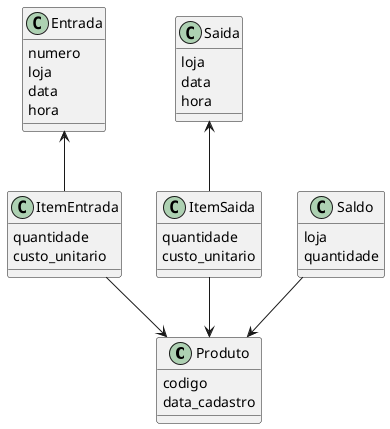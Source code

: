 @startuml modelo
class Produto{
	codigo
	data_cadastro
}

class ItemEntrada{
	quantidade
	custo_unitario
}

class Entrada{
	numero
	loja
	data
	hora
}

class ItemSaida{
	quantidade
	custo_unitario
}

class Saida{
	loja
	data
	hora
}

class Saldo{
	loja
	quantidade
}

Entrada			<-- ItemEntrada
Saida				<-- ItemSaida
ItemEntrada	-->	Produto
ItemSaida		-->	Produto
Saldo				-->	Produto
@enduml
